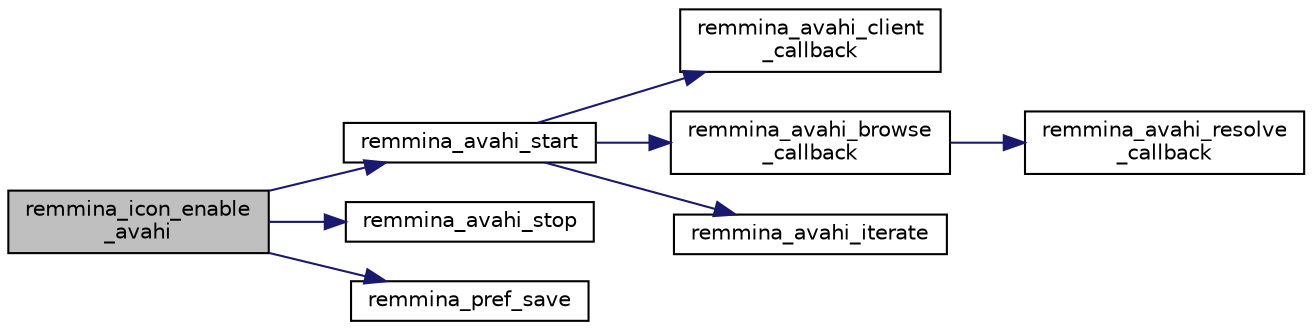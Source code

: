 digraph "remmina_icon_enable_avahi"
{
  edge [fontname="Helvetica",fontsize="10",labelfontname="Helvetica",labelfontsize="10"];
  node [fontname="Helvetica",fontsize="10",shape=record];
  rankdir="LR";
  Node434 [label="remmina_icon_enable\l_avahi",height=0.2,width=0.4,color="black", fillcolor="grey75", style="filled", fontcolor="black"];
  Node434 -> Node435 [color="midnightblue",fontsize="10",style="solid",fontname="Helvetica"];
  Node435 [label="remmina_avahi_start",height=0.2,width=0.4,color="black", fillcolor="white", style="filled",URL="$remmina__avahi_8c.html#a1ec851b22607dd1171ecdd5cca735b71"];
  Node435 -> Node436 [color="midnightblue",fontsize="10",style="solid",fontname="Helvetica"];
  Node436 [label="remmina_avahi_client\l_callback",height=0.2,width=0.4,color="black", fillcolor="white", style="filled",URL="$remmina__avahi_8c.html#a06890e127f3d58d93e6ba31051c816d7"];
  Node435 -> Node437 [color="midnightblue",fontsize="10",style="solid",fontname="Helvetica"];
  Node437 [label="remmina_avahi_browse\l_callback",height=0.2,width=0.4,color="black", fillcolor="white", style="filled",URL="$remmina__avahi_8c.html#a1275ffa50fdda727520512496ef6f80d"];
  Node437 -> Node438 [color="midnightblue",fontsize="10",style="solid",fontname="Helvetica"];
  Node438 [label="remmina_avahi_resolve\l_callback",height=0.2,width=0.4,color="black", fillcolor="white", style="filled",URL="$remmina__avahi_8c.html#afc3091cc602d3fa0670405c6c17125de"];
  Node435 -> Node439 [color="midnightblue",fontsize="10",style="solid",fontname="Helvetica"];
  Node439 [label="remmina_avahi_iterate",height=0.2,width=0.4,color="black", fillcolor="white", style="filled",URL="$remmina__avahi_8c.html#ab7c9f88b990e204955c7e02f6fee17c9"];
  Node434 -> Node440 [color="midnightblue",fontsize="10",style="solid",fontname="Helvetica"];
  Node440 [label="remmina_avahi_stop",height=0.2,width=0.4,color="black", fillcolor="white", style="filled",URL="$remmina__avahi_8c.html#a74b9962d6ef442e9c0a84293e2eaed30"];
  Node434 -> Node441 [color="midnightblue",fontsize="10",style="solid",fontname="Helvetica"];
  Node441 [label="remmina_pref_save",height=0.2,width=0.4,color="black", fillcolor="white", style="filled",URL="$remmina__pref_8c.html#a1c614a5e7dc3cd415be6e0a926e26983"];
}
